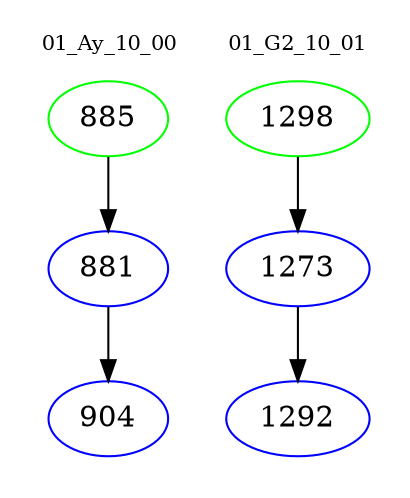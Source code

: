 digraph{
subgraph cluster_0 {
color = white
label = "01_Ay_10_00";
fontsize=10;
T0_885 [label="885", color="green"]
T0_885 -> T0_881 [color="black"]
T0_881 [label="881", color="blue"]
T0_881 -> T0_904 [color="black"]
T0_904 [label="904", color="blue"]
}
subgraph cluster_1 {
color = white
label = "01_G2_10_01";
fontsize=10;
T1_1298 [label="1298", color="green"]
T1_1298 -> T1_1273 [color="black"]
T1_1273 [label="1273", color="blue"]
T1_1273 -> T1_1292 [color="black"]
T1_1292 [label="1292", color="blue"]
}
}
